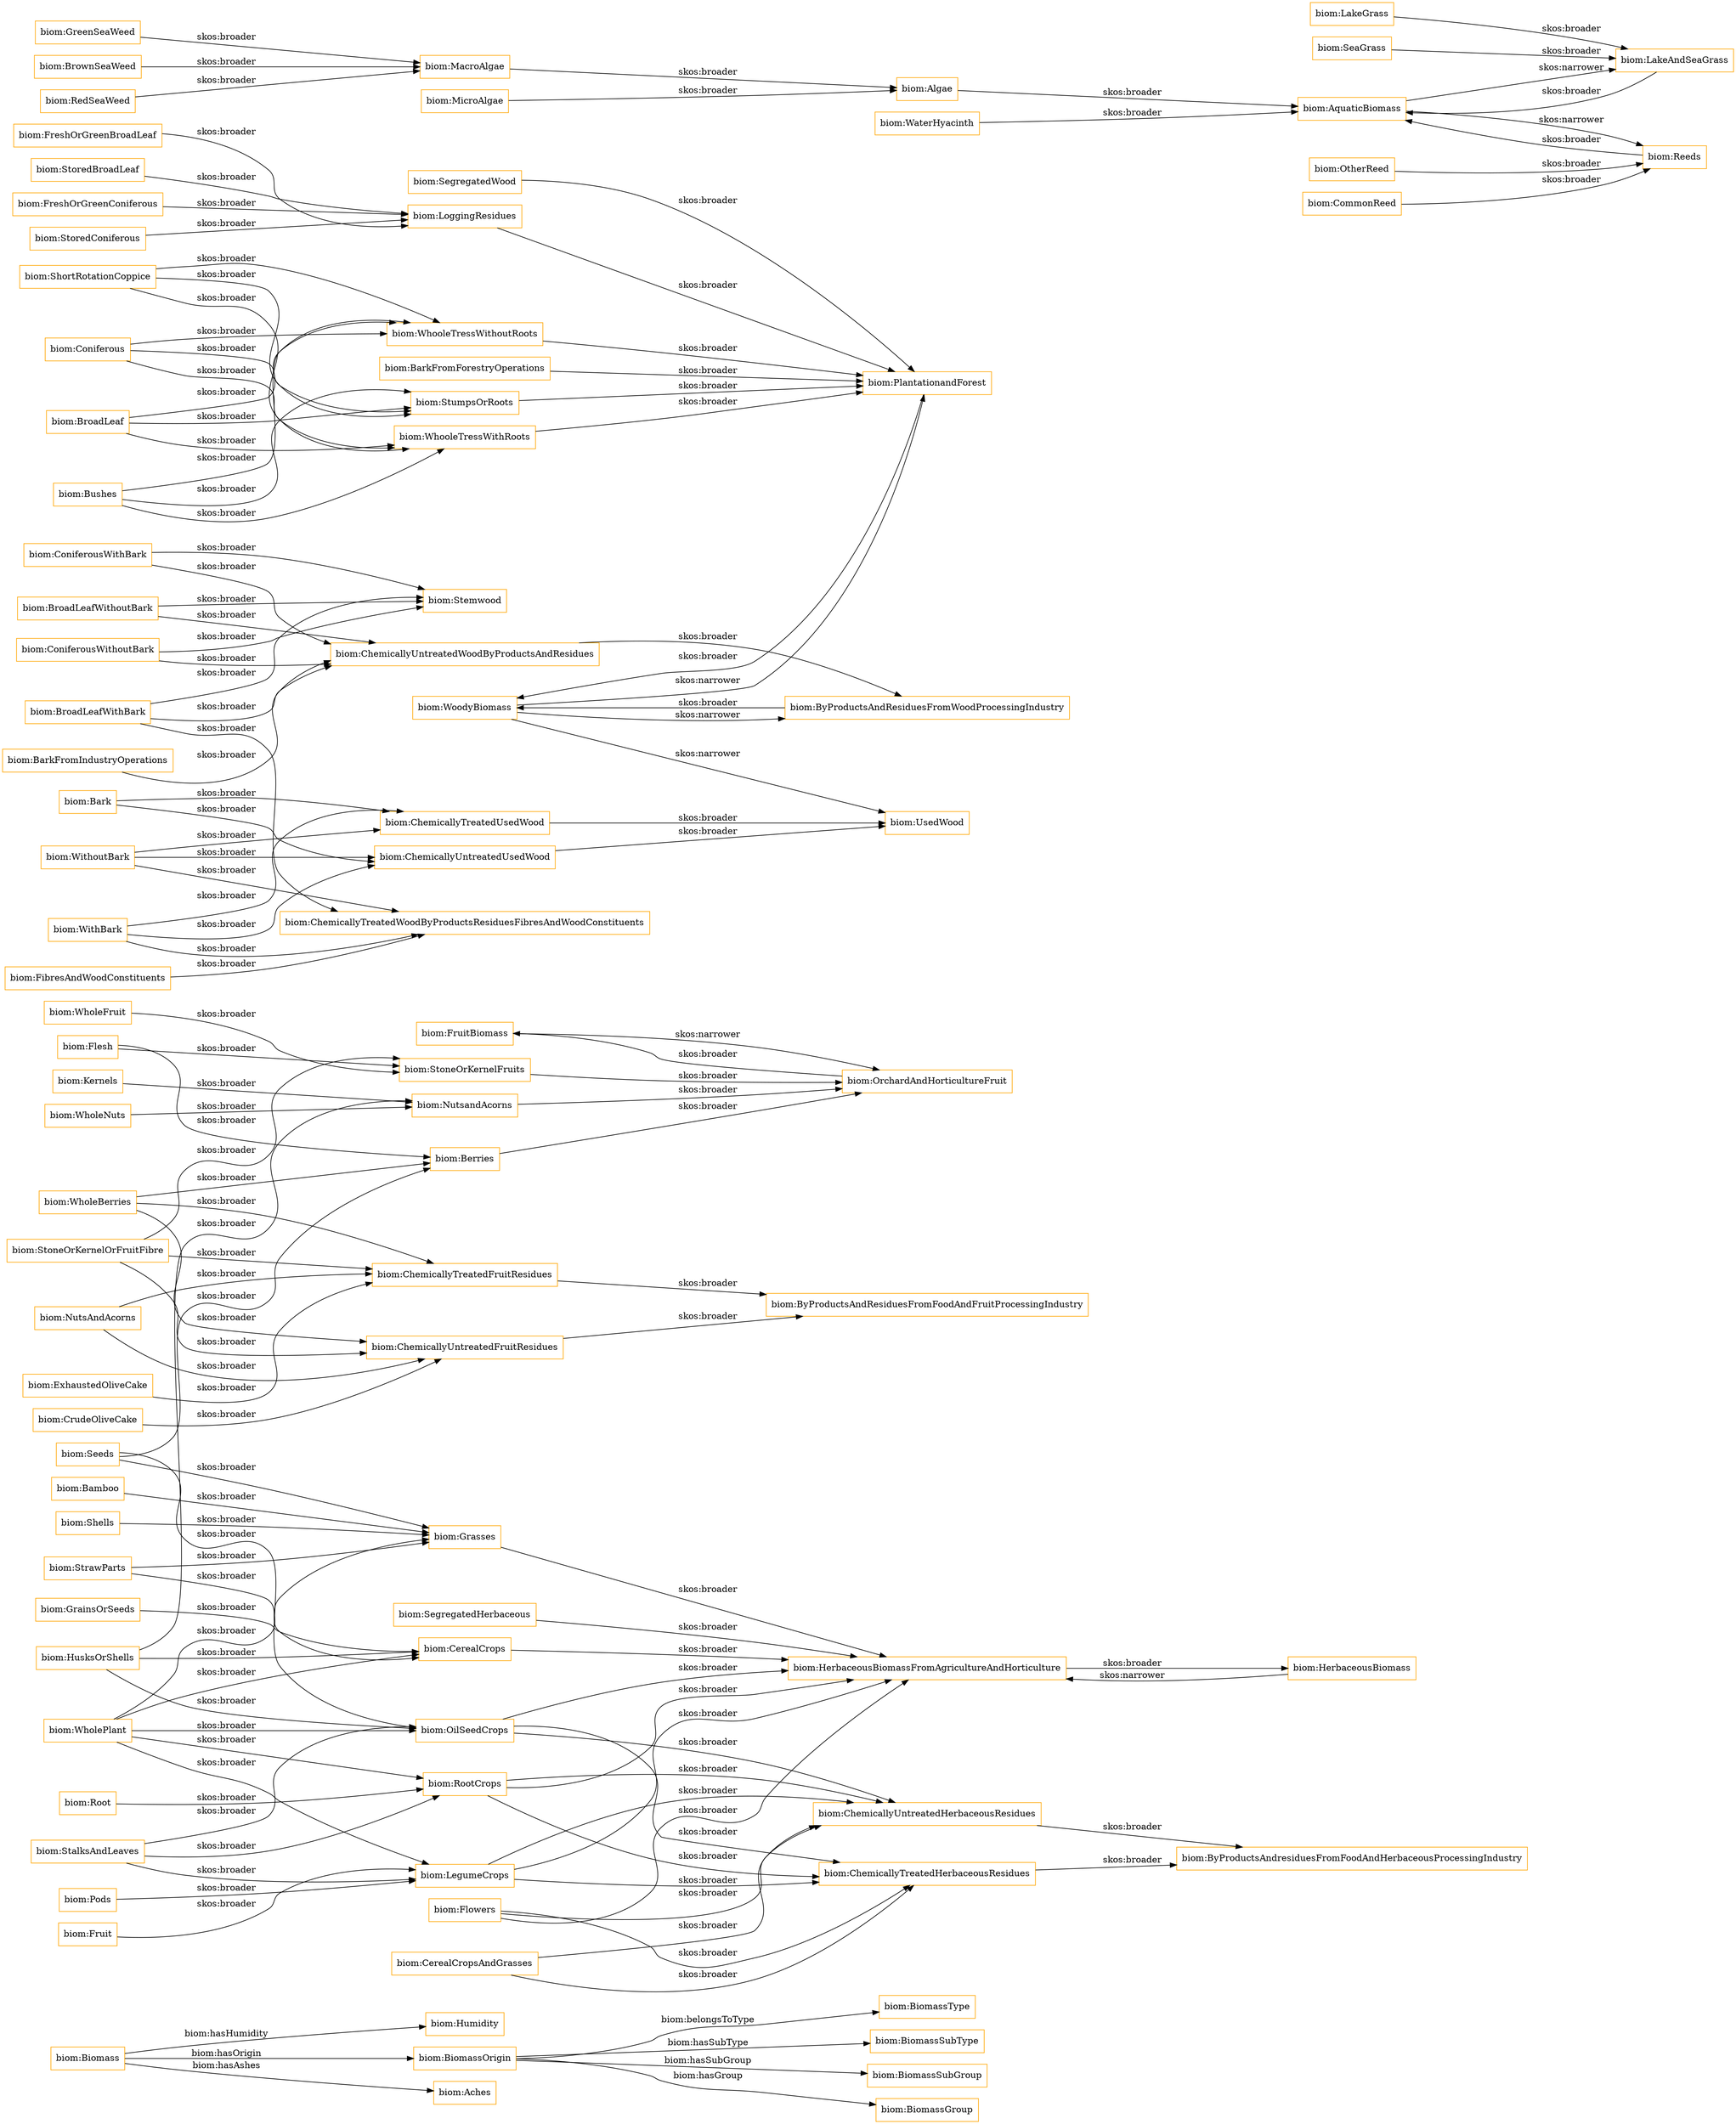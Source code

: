 digraph ar2dtool_diagram { 
rankdir=LR;
size="1501"
node [shape = rectangle, color="orange"]; "biom:Humidity" "biom:BiomassType" "biom:BiomassSubType" "biom:BiomassSubGroup" "biom:BiomassOrigin" "biom:BiomassGroup" "biom:Biomass" "biom:Aches" ; /*classes style*/
	"biom:FruitBiomass" -> "biom:OrchardAndHorticultureFruit" [ label = "skos:narrower" ];
	"biom:Fruit" -> "biom:LegumeCrops" [ label = "skos:broader" ];
	"biom:ChemicallyTreatedUsedWood" -> "biom:UsedWood" [ label = "skos:broader" ];
	"biom:WholePlant" -> "biom:RootCrops" [ label = "skos:broader" ];
	"biom:WholePlant" -> "biom:OilSeedCrops" [ label = "skos:broader" ];
	"biom:WholePlant" -> "biom:LegumeCrops" [ label = "skos:broader" ];
	"biom:WholePlant" -> "biom:Grasses" [ label = "skos:broader" ];
	"biom:WholePlant" -> "biom:CerealCrops" [ label = "skos:broader" ];
	"biom:Grasses" -> "biom:HerbaceousBiomassFromAgricultureAndHorticulture" [ label = "skos:broader" ];
	"biom:RootCrops" -> "biom:HerbaceousBiomassFromAgricultureAndHorticulture" [ label = "skos:broader" ];
	"biom:RootCrops" -> "biom:ChemicallyUntreatedHerbaceousResidues" [ label = "skos:broader" ];
	"biom:RootCrops" -> "biom:ChemicallyTreatedHerbaceousResidues" [ label = "skos:broader" ];
	"biom:PlantationandForest" -> "biom:WoodyBiomass" [ label = "skos:broader" ];
	"biom:CerealCrops" -> "biom:HerbaceousBiomassFromAgricultureAndHorticulture" [ label = "skos:broader" ];
	"biom:NutsandAcorns" -> "biom:OrchardAndHorticultureFruit" [ label = "skos:broader" ];
	"biom:GreenSeaWeed" -> "biom:MacroAlgae" [ label = "skos:broader" ];
	"biom:ChemicallyUntreatedHerbaceousResidues" -> "biom:ByProductsAndresiduesFromFoodAndHerbaceousProcessingIndustry" [ label = "skos:broader" ];
	"biom:BroadLeafWithoutBark" -> "biom:Stemwood" [ label = "skos:broader" ];
	"biom:BroadLeafWithoutBark" -> "biom:ChemicallyUntreatedWoodByProductsAndResidues" [ label = "skos:broader" ];
	"biom:OilSeedCrops" -> "biom:HerbaceousBiomassFromAgricultureAndHorticulture" [ label = "skos:broader" ];
	"biom:OilSeedCrops" -> "biom:ChemicallyUntreatedHerbaceousResidues" [ label = "skos:broader" ];
	"biom:OilSeedCrops" -> "biom:ChemicallyTreatedHerbaceousResidues" [ label = "skos:broader" ];
	"biom:Root" -> "biom:RootCrops" [ label = "skos:broader" ];
	"biom:MacroAlgae" -> "biom:Algae" [ label = "skos:broader" ];
	"biom:StoneOrKernelFruits" -> "biom:OrchardAndHorticultureFruit" [ label = "skos:broader" ];
	"biom:BroadLeaf" -> "biom:WhooleTressWithoutRoots" [ label = "skos:broader" ];
	"biom:BroadLeaf" -> "biom:WhooleTressWithRoots" [ label = "skos:broader" ];
	"biom:BroadLeaf" -> "biom:StumpsOrRoots" [ label = "skos:broader" ];
	"biom:WhooleTressWithRoots" -> "biom:PlantationandForest" [ label = "skos:broader" ];
	"biom:StalksAndLeaves" -> "biom:RootCrops" [ label = "skos:broader" ];
	"biom:StalksAndLeaves" -> "biom:OilSeedCrops" [ label = "skos:broader" ];
	"biom:StalksAndLeaves" -> "biom:LegumeCrops" [ label = "skos:broader" ];
	"biom:BarkFromForestryOperations" -> "biom:PlantationandForest" [ label = "skos:broader" ];
	"biom:MicroAlgae" -> "biom:Algae" [ label = "skos:broader" ];
	"biom:WholeNuts" -> "biom:NutsandAcorns" [ label = "skos:broader" ];
	"biom:BrownSeaWeed" -> "biom:MacroAlgae" [ label = "skos:broader" ];
	"biom:LakeGrass" -> "biom:LakeAndSeaGrass" [ label = "skos:broader" ];
	"biom:Kernels" -> "biom:NutsandAcorns" [ label = "skos:broader" ];
	"biom:LakeAndSeaGrass" -> "biom:AquaticBiomass" [ label = "skos:broader" ];
	"biom:ChemicallyUntreatedFruitResidues" -> "biom:ByProductsAndResiduesFromFoodAndFruitProcessingIndustry" [ label = "skos:broader" ];
	"biom:CrudeOliveCake" -> "biom:ChemicallyUntreatedFruitResidues" [ label = "skos:broader" ];
	"biom:FreshOrGreenBroadLeaf" -> "biom:LoggingResidues" [ label = "skos:broader" ];
	"biom:StoredBroadLeaf" -> "biom:LoggingResidues" [ label = "skos:broader" ];
	"biom:BarkFromIndustryOperations" -> "biom:ChemicallyUntreatedWoodByProductsAndResidues" [ label = "skos:broader" ];
	"biom:GrainsOrSeeds" -> "biom:CerealCrops" [ label = "skos:broader" ];
	"biom:WithBark" -> "biom:ChemicallyUntreatedUsedWood" [ label = "skos:broader" ];
	"biom:WithBark" -> "biom:ChemicallyTreatedWoodByProductsResiduesFibresAndWoodConstituents" [ label = "skos:broader" ];
	"biom:WithBark" -> "biom:ChemicallyTreatedUsedWood" [ label = "skos:broader" ];
	"biom:WaterHyacinth" -> "biom:AquaticBiomass" [ label = "skos:broader" ];
	"biom:ConiferousWithBark" -> "biom:Stemwood" [ label = "skos:broader" ];
	"biom:ConiferousWithBark" -> "biom:ChemicallyUntreatedWoodByProductsAndResidues" [ label = "skos:broader" ];
	"biom:Bark" -> "biom:ChemicallyUntreatedUsedWood" [ label = "skos:broader" ];
	"biom:Bark" -> "biom:ChemicallyTreatedUsedWood" [ label = "skos:broader" ];
	"biom:HusksOrShells" -> "biom:OilSeedCrops" [ label = "skos:broader" ];
	"biom:HusksOrShells" -> "biom:NutsandAcorns" [ label = "skos:broader" ];
	"biom:HusksOrShells" -> "biom:CerealCrops" [ label = "skos:broader" ];
	"biom:SegregatedWood" -> "biom:PlantationandForest" [ label = "skos:broader" ];
	"biom:Shells" -> "biom:Grasses" [ label = "skos:broader" ];
	"biom:Reeds" -> "biom:AquaticBiomass" [ label = "skos:broader" ];
	"biom:ByProductsAndResiduesFromWoodProcessingIndustry" -> "biom:WoodyBiomass" [ label = "skos:broader" ];
	"biom:HerbaceousBiomassFromAgricultureAndHorticulture" -> "biom:HerbaceousBiomass" [ label = "skos:broader" ];
	"biom:ChemicallyUntreatedUsedWood" -> "biom:UsedWood" [ label = "skos:broader" ];
	"biom:Seeds" -> "biom:OilSeedCrops" [ label = "skos:broader" ];
	"biom:Seeds" -> "biom:Grasses" [ label = "skos:broader" ];
	"biom:Seeds" -> "biom:Berries" [ label = "skos:broader" ];
	"biom:Flowers" -> "biom:HerbaceousBiomassFromAgricultureAndHorticulture" [ label = "skos:broader" ];
	"biom:Flowers" -> "biom:ChemicallyUntreatedHerbaceousResidues" [ label = "skos:broader" ];
	"biom:Flowers" -> "biom:ChemicallyTreatedHerbaceousResidues" [ label = "skos:broader" ];
	"biom:Pods" -> "biom:LegumeCrops" [ label = "skos:broader" ];
	"biom:ExhaustedOliveCake" -> "biom:ChemicallyTreatedFruitResidues" [ label = "skos:broader" ];
	"biom:ShortRotationCoppice" -> "biom:WhooleTressWithoutRoots" [ label = "skos:broader" ];
	"biom:ShortRotationCoppice" -> "biom:WhooleTressWithRoots" [ label = "skos:broader" ];
	"biom:ShortRotationCoppice" -> "biom:StumpsOrRoots" [ label = "skos:broader" ];
	"biom:WholeBerries" -> "biom:ChemicallyUntreatedFruitResidues" [ label = "skos:broader" ];
	"biom:WholeBerries" -> "biom:ChemicallyTreatedFruitResidues" [ label = "skos:broader" ];
	"biom:WholeBerries" -> "biom:Berries" [ label = "skos:broader" ];
	"biom:StumpsOrRoots" -> "biom:PlantationandForest" [ label = "skos:broader" ];
	"biom:WoodyBiomass" -> "biom:UsedWood" [ label = "skos:narrower" ];
	"biom:WoodyBiomass" -> "biom:PlantationandForest" [ label = "skos:narrower" ];
	"biom:WoodyBiomass" -> "biom:ByProductsAndResiduesFromWoodProcessingIndustry" [ label = "skos:narrower" ];
	"biom:Algae" -> "biom:AquaticBiomass" [ label = "skos:broader" ];
	"biom:Coniferous" -> "biom:WhooleTressWithoutRoots" [ label = "skos:broader" ];
	"biom:Coniferous" -> "biom:WhooleTressWithRoots" [ label = "skos:broader" ];
	"biom:Coniferous" -> "biom:StumpsOrRoots" [ label = "skos:broader" ];
	"biom:LegumeCrops" -> "biom:HerbaceousBiomassFromAgricultureAndHorticulture" [ label = "skos:broader" ];
	"biom:LegumeCrops" -> "biom:ChemicallyUntreatedHerbaceousResidues" [ label = "skos:broader" ];
	"biom:LegumeCrops" -> "biom:ChemicallyTreatedHerbaceousResidues" [ label = "skos:broader" ];
	"biom:AquaticBiomass" -> "biom:Reeds" [ label = "skos:narrower" ];
	"biom:AquaticBiomass" -> "biom:LakeAndSeaGrass" [ label = "skos:narrower" ];
	"biom:FreshOrGreenConiferous" -> "biom:LoggingResidues" [ label = "skos:broader" ];
	"biom:ChemicallyTreatedFruitResidues" -> "biom:ByProductsAndResiduesFromFoodAndFruitProcessingIndustry" [ label = "skos:broader" ];
	"biom:ChemicallyUntreatedWoodByProductsAndResidues" -> "biom:ByProductsAndResiduesFromWoodProcessingIndustry" [ label = "skos:broader" ];
	"biom:StoneOrKernelOrFruitFibre" -> "biom:StoneOrKernelFruits" [ label = "skos:broader" ];
	"biom:StoneOrKernelOrFruitFibre" -> "biom:ChemicallyUntreatedFruitResidues" [ label = "skos:broader" ];
	"biom:StoneOrKernelOrFruitFibre" -> "biom:ChemicallyTreatedFruitResidues" [ label = "skos:broader" ];
	"biom:WithoutBark" -> "biom:ChemicallyUntreatedUsedWood" [ label = "skos:broader" ];
	"biom:WithoutBark" -> "biom:ChemicallyTreatedWoodByProductsResiduesFibresAndWoodConstituents" [ label = "skos:broader" ];
	"biom:WithoutBark" -> "biom:ChemicallyTreatedUsedWood" [ label = "skos:broader" ];
	"biom:Berries" -> "biom:OrchardAndHorticultureFruit" [ label = "skos:broader" ];
	"biom:OtherReed" -> "biom:Reeds" [ label = "skos:broader" ];
	"biom:WhooleTressWithoutRoots" -> "biom:PlantationandForest" [ label = "skos:broader" ];
	"biom:RedSeaWeed" -> "biom:MacroAlgae" [ label = "skos:broader" ];
	"biom:CommonReed" -> "biom:Reeds" [ label = "skos:broader" ];
	"biom:FibresAndWoodConstituents" -> "biom:ChemicallyTreatedWoodByProductsResiduesFibresAndWoodConstituents" [ label = "skos:broader" ];
	"biom:NutsAndAcorns" -> "biom:ChemicallyUntreatedFruitResidues" [ label = "skos:broader" ];
	"biom:NutsAndAcorns" -> "biom:ChemicallyTreatedFruitResidues" [ label = "skos:broader" ];
	"biom:BroadLeafWithBark" -> "biom:Stemwood" [ label = "skos:broader" ];
	"biom:BroadLeafWithBark" -> "biom:ChemicallyUntreatedWoodByProductsAndResidues" [ label = "skos:broader" ];
	"biom:BroadLeafWithBark" -> "biom:ChemicallyTreatedWoodByProductsResiduesFibresAndWoodConstituents" [ label = "skos:broader" ];
	"biom:CerealCropsAndGrasses" -> "biom:ChemicallyUntreatedHerbaceousResidues" [ label = "skos:broader" ];
	"biom:CerealCropsAndGrasses" -> "biom:ChemicallyTreatedHerbaceousResidues" [ label = "skos:broader" ];
	"biom:Flesh" -> "biom:StoneOrKernelFruits" [ label = "skos:broader" ];
	"biom:Flesh" -> "biom:Berries" [ label = "skos:broader" ];
	"biom:WholeFruit" -> "biom:StoneOrKernelFruits" [ label = "skos:broader" ];
	"biom:StrawParts" -> "biom:Grasses" [ label = "skos:broader" ];
	"biom:StrawParts" -> "biom:CerealCrops" [ label = "skos:broader" ];
	"biom:StoredConiferous" -> "biom:LoggingResidues" [ label = "skos:broader" ];
	"biom:ConiferousWithoutBark" -> "biom:Stemwood" [ label = "skos:broader" ];
	"biom:ConiferousWithoutBark" -> "biom:ChemicallyUntreatedWoodByProductsAndResidues" [ label = "skos:broader" ];
	"biom:SeaGrass" -> "biom:LakeAndSeaGrass" [ label = "skos:broader" ];
	"biom:HerbaceousBiomass" -> "biom:HerbaceousBiomassFromAgricultureAndHorticulture" [ label = "skos:narrower" ];
	"biom:SegregatedHerbaceous" -> "biom:HerbaceousBiomassFromAgricultureAndHorticulture" [ label = "skos:broader" ];
	"biom:Bamboo" -> "biom:Grasses" [ label = "skos:broader" ];
	"biom:ChemicallyTreatedHerbaceousResidues" -> "biom:ByProductsAndresiduesFromFoodAndHerbaceousProcessingIndustry" [ label = "skos:broader" ];
	"biom:LoggingResidues" -> "biom:PlantationandForest" [ label = "skos:broader" ];
	"biom:OrchardAndHorticultureFruit" -> "biom:FruitBiomass" [ label = "skos:broader" ];
	"biom:Bushes" -> "biom:WhooleTressWithoutRoots" [ label = "skos:broader" ];
	"biom:Bushes" -> "biom:WhooleTressWithRoots" [ label = "skos:broader" ];
	"biom:Bushes" -> "biom:StumpsOrRoots" [ label = "skos:broader" ];
	"biom:BiomassOrigin" -> "biom:BiomassSubGroup" [ label = "biom:hasSubGroup" ];
	"biom:BiomassOrigin" -> "biom:BiomassSubType" [ label = "biom:hasSubType" ];
	"biom:Biomass" -> "biom:Aches" [ label = "biom:hasAshes" ];
	"biom:BiomassOrigin" -> "biom:BiomassGroup" [ label = "biom:hasGroup" ];
	"biom:Biomass" -> "biom:Humidity" [ label = "biom:hasHumidity" ];
	"biom:BiomassOrigin" -> "biom:BiomassType" [ label = "biom:belongsToType" ];
	"biom:Biomass" -> "biom:BiomassOrigin" [ label = "biom:hasOrigin" ];

}
